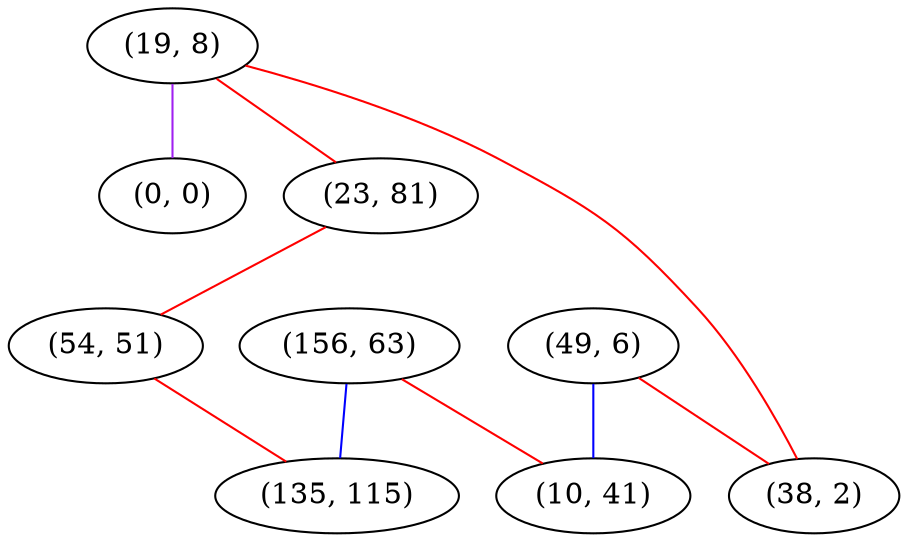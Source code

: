 graph "" {
"(19, 8)";
"(156, 63)";
"(0, 0)";
"(49, 6)";
"(23, 81)";
"(54, 51)";
"(135, 115)";
"(38, 2)";
"(10, 41)";
"(19, 8)" -- "(38, 2)"  [color=red, key=0, weight=1];
"(19, 8)" -- "(0, 0)"  [color=purple, key=0, weight=4];
"(19, 8)" -- "(23, 81)"  [color=red, key=0, weight=1];
"(156, 63)" -- "(135, 115)"  [color=blue, key=0, weight=3];
"(156, 63)" -- "(10, 41)"  [color=red, key=0, weight=1];
"(49, 6)" -- "(38, 2)"  [color=red, key=0, weight=1];
"(49, 6)" -- "(10, 41)"  [color=blue, key=0, weight=3];
"(23, 81)" -- "(54, 51)"  [color=red, key=0, weight=1];
"(54, 51)" -- "(135, 115)"  [color=red, key=0, weight=1];
}
